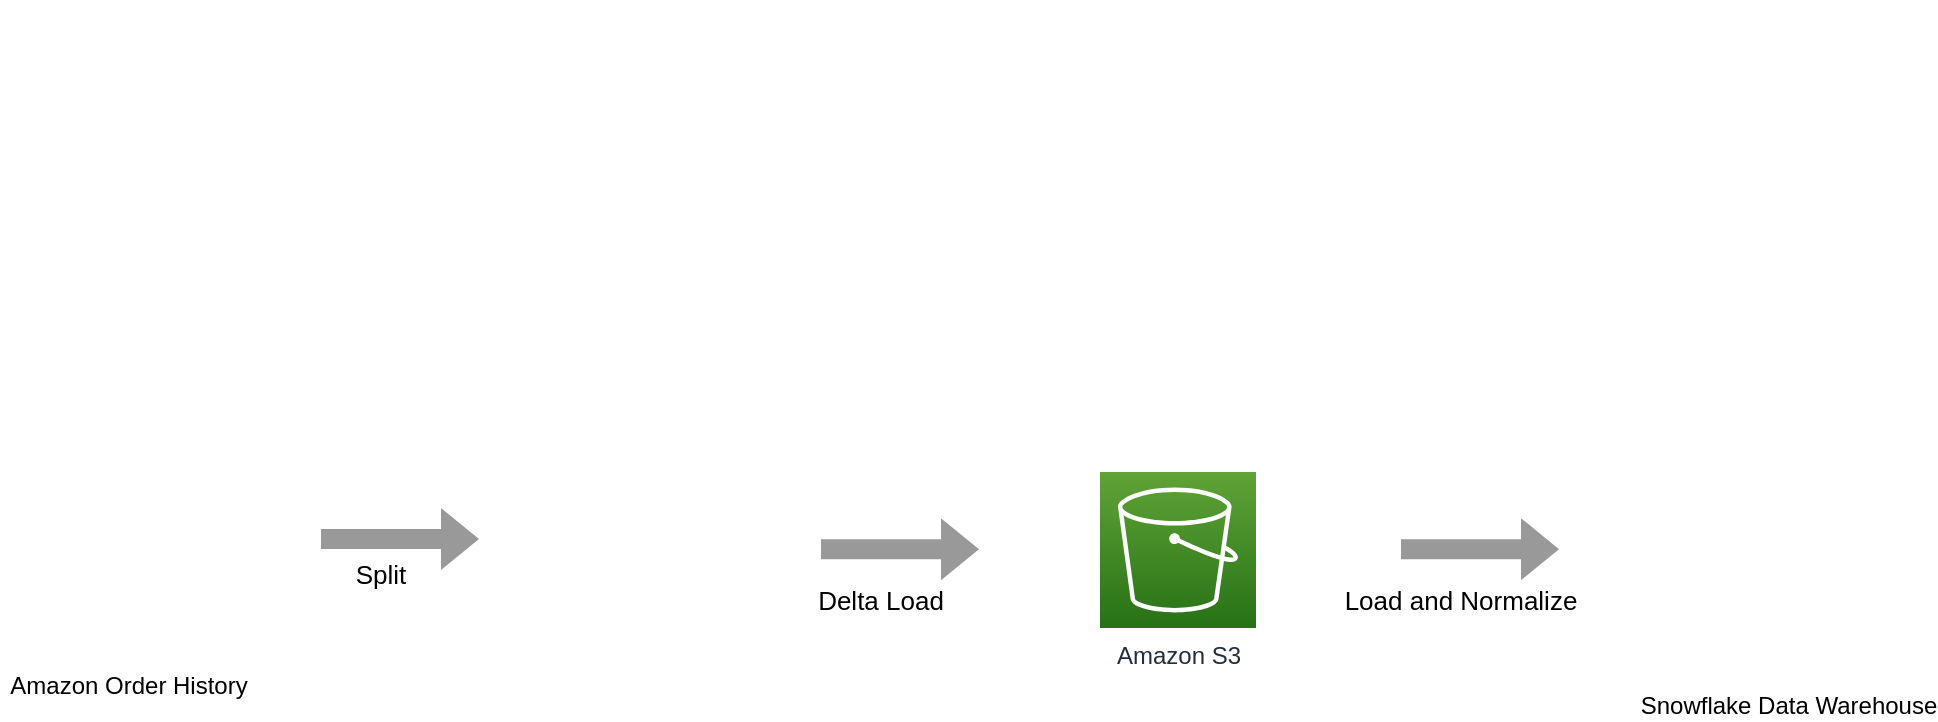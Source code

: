 <mxfile version="14.8.5" type="device"><diagram id="Ht1M8jgEwFfnCIfOTk4-" name="Page-1"><mxGraphModel dx="2621" dy="1755" grid="1" gridSize="10" guides="1" tooltips="1" connect="1" arrows="1" fold="1" page="1" pageScale="1" pageWidth="1169" pageHeight="827" math="0" shadow="0"><root><mxCell id="0"/><mxCell id="1" parent="0"/><mxCell id="UEzPUAAOIrF-is8g5C7q-116" value="Amazon S3" style="outlineConnect=0;fontColor=#232F3E;gradientColor=#60A337;gradientDirection=north;fillColor=#277116;strokeColor=#ffffff;dashed=0;verticalLabelPosition=bottom;verticalAlign=top;align=center;html=1;fontSize=12;fontStyle=0;aspect=fixed;shape=mxgraph.aws4.resourceIcon;resIcon=mxgraph.aws4.s3;labelBackgroundColor=#ffffff;" parent="1" vertex="1"><mxGeometry x="340.0" y="200" width="78" height="78" as="geometry"/></mxCell><mxCell id="Rb5qIFGPbkSrKRC1fLMU-1" value="Amazon Order History" style="shape=image;html=1;verticalAlign=top;verticalLabelPosition=bottom;labelBackgroundColor=#ffffff;imageAspect=0;aspect=fixed;image=https://cdn2.iconfinder.com/data/icons/simple-files/128/csv1.png" vertex="1" parent="1"><mxGeometry x="-210" y="165" width="128" height="128" as="geometry"/></mxCell><mxCell id="Rb5qIFGPbkSrKRC1fLMU-4" value="Snowflake Data Warehouse" style="shape=image;html=1;verticalAlign=top;verticalLabelPosition=bottom;labelBackgroundColor=#ffffff;imageAspect=0;aspect=fixed;image=https://cdn4.iconfinder.com/data/icons/holidays-and-events/64/snowflake-128.png" vertex="1" parent="1"><mxGeometry x="620" y="175" width="128" height="128" as="geometry"/></mxCell><mxCell id="Rb5qIFGPbkSrKRC1fLMU-5" value="" style="shape=image;verticalLabelPosition=bottom;labelBackgroundColor=#ffffff;verticalAlign=top;aspect=fixed;imageAspect=0;image=https://airflow.apache.org/images/feature-image.png;" vertex="1" parent="1"><mxGeometry x="-82" y="-36" width="283.64" height="120" as="geometry"/></mxCell><mxCell id="Rb5qIFGPbkSrKRC1fLMU-6" value="" style="shape=flexArrow;endArrow=classic;html=1;fillColor=#999999;strokeColor=none;" edge="1" parent="1"><mxGeometry width="50" height="50" relative="1" as="geometry"><mxPoint x="-50" y="233.5" as="sourcePoint"/><mxPoint x="30" y="233.5" as="targetPoint"/></mxGeometry></mxCell><mxCell id="Rb5qIFGPbkSrKRC1fLMU-7" value="Split" style="edgeLabel;html=1;align=center;verticalAlign=middle;resizable=0;points=[];fontSize=13;" vertex="1" connectable="0" parent="Rb5qIFGPbkSrKRC1fLMU-6"><mxGeometry x="0.25" y="-4" relative="1" as="geometry"><mxPoint x="-20" y="13" as="offset"/></mxGeometry></mxCell><mxCell id="Rb5qIFGPbkSrKRC1fLMU-8" value="" style="shape=image;html=1;verticalAlign=top;verticalLabelPosition=bottom;labelBackgroundColor=#ffffff;imageAspect=0;aspect=fixed;image=https://cdn2.iconfinder.com/data/icons/simple-files/128/csv1.png" vertex="1" parent="1"><mxGeometry x="50" y="160" width="50" height="50" as="geometry"/></mxCell><mxCell id="Rb5qIFGPbkSrKRC1fLMU-9" value="" style="shape=image;html=1;verticalAlign=top;verticalLabelPosition=bottom;labelBackgroundColor=#ffffff;imageAspect=0;aspect=fixed;image=https://cdn2.iconfinder.com/data/icons/simple-files/128/csv1.png" vertex="1" parent="1"><mxGeometry x="50" y="214" width="50" height="50" as="geometry"/></mxCell><mxCell id="Rb5qIFGPbkSrKRC1fLMU-10" value="" style="shape=image;html=1;verticalAlign=top;verticalLabelPosition=bottom;labelBackgroundColor=#ffffff;imageAspect=0;aspect=fixed;image=https://cdn2.iconfinder.com/data/icons/simple-files/128/csv1.png" vertex="1" parent="1"><mxGeometry x="50" y="267" width="50" height="50" as="geometry"/></mxCell><mxCell id="Rb5qIFGPbkSrKRC1fLMU-11" value="" style="shape=image;html=1;verticalAlign=top;verticalLabelPosition=bottom;labelBackgroundColor=#ffffff;imageAspect=0;aspect=fixed;image=https://cdn2.iconfinder.com/data/icons/simple-files/128/csv1.png" vertex="1" parent="1"><mxGeometry x="93" y="160" width="50" height="50" as="geometry"/></mxCell><mxCell id="Rb5qIFGPbkSrKRC1fLMU-12" value="" style="shape=image;html=1;verticalAlign=top;verticalLabelPosition=bottom;labelBackgroundColor=#ffffff;imageAspect=0;aspect=fixed;image=https://cdn2.iconfinder.com/data/icons/simple-files/128/csv1.png" vertex="1" parent="1"><mxGeometry x="93" y="214" width="50" height="50" as="geometry"/></mxCell><mxCell id="Rb5qIFGPbkSrKRC1fLMU-13" value="" style="shape=image;html=1;verticalAlign=top;verticalLabelPosition=bottom;labelBackgroundColor=#ffffff;imageAspect=0;aspect=fixed;image=https://cdn2.iconfinder.com/data/icons/simple-files/128/csv1.png" vertex="1" parent="1"><mxGeometry x="93" y="267" width="50" height="50" as="geometry"/></mxCell><mxCell id="Rb5qIFGPbkSrKRC1fLMU-16" value="" style="shape=flexArrow;endArrow=classic;html=1;fillColor=#999999;strokeColor=none;" edge="1" parent="1"><mxGeometry width="50" height="50" relative="1" as="geometry"><mxPoint x="490.0" y="238.58" as="sourcePoint"/><mxPoint x="570.0" y="238.58" as="targetPoint"/></mxGeometry></mxCell><mxCell id="Rb5qIFGPbkSrKRC1fLMU-22" value="Load and Normalize" style="edgeLabel;html=1;align=center;verticalAlign=middle;resizable=0;points=[];fontSize=13;" vertex="1" connectable="0" parent="Rb5qIFGPbkSrKRC1fLMU-16"><mxGeometry x="0.496" y="-6" relative="1" as="geometry"><mxPoint x="-30" y="19" as="offset"/></mxGeometry></mxCell><mxCell id="Rb5qIFGPbkSrKRC1fLMU-20" value="" style="shape=flexArrow;endArrow=classic;html=1;fillColor=#999999;strokeColor=none;" edge="1" parent="1"><mxGeometry width="50" height="50" relative="1" as="geometry"><mxPoint x="200" y="238.58" as="sourcePoint"/><mxPoint x="280" y="238.58" as="targetPoint"/></mxGeometry></mxCell><mxCell id="Rb5qIFGPbkSrKRC1fLMU-21" value="Delta Load" style="edgeLabel;html=1;align=center;verticalAlign=middle;resizable=0;points=[];fontSize=13;" vertex="1" connectable="0" parent="Rb5qIFGPbkSrKRC1fLMU-20"><mxGeometry x="0.25" y="-4" relative="1" as="geometry"><mxPoint x="-20" y="21" as="offset"/></mxGeometry></mxCell></root></mxGraphModel></diagram></mxfile>